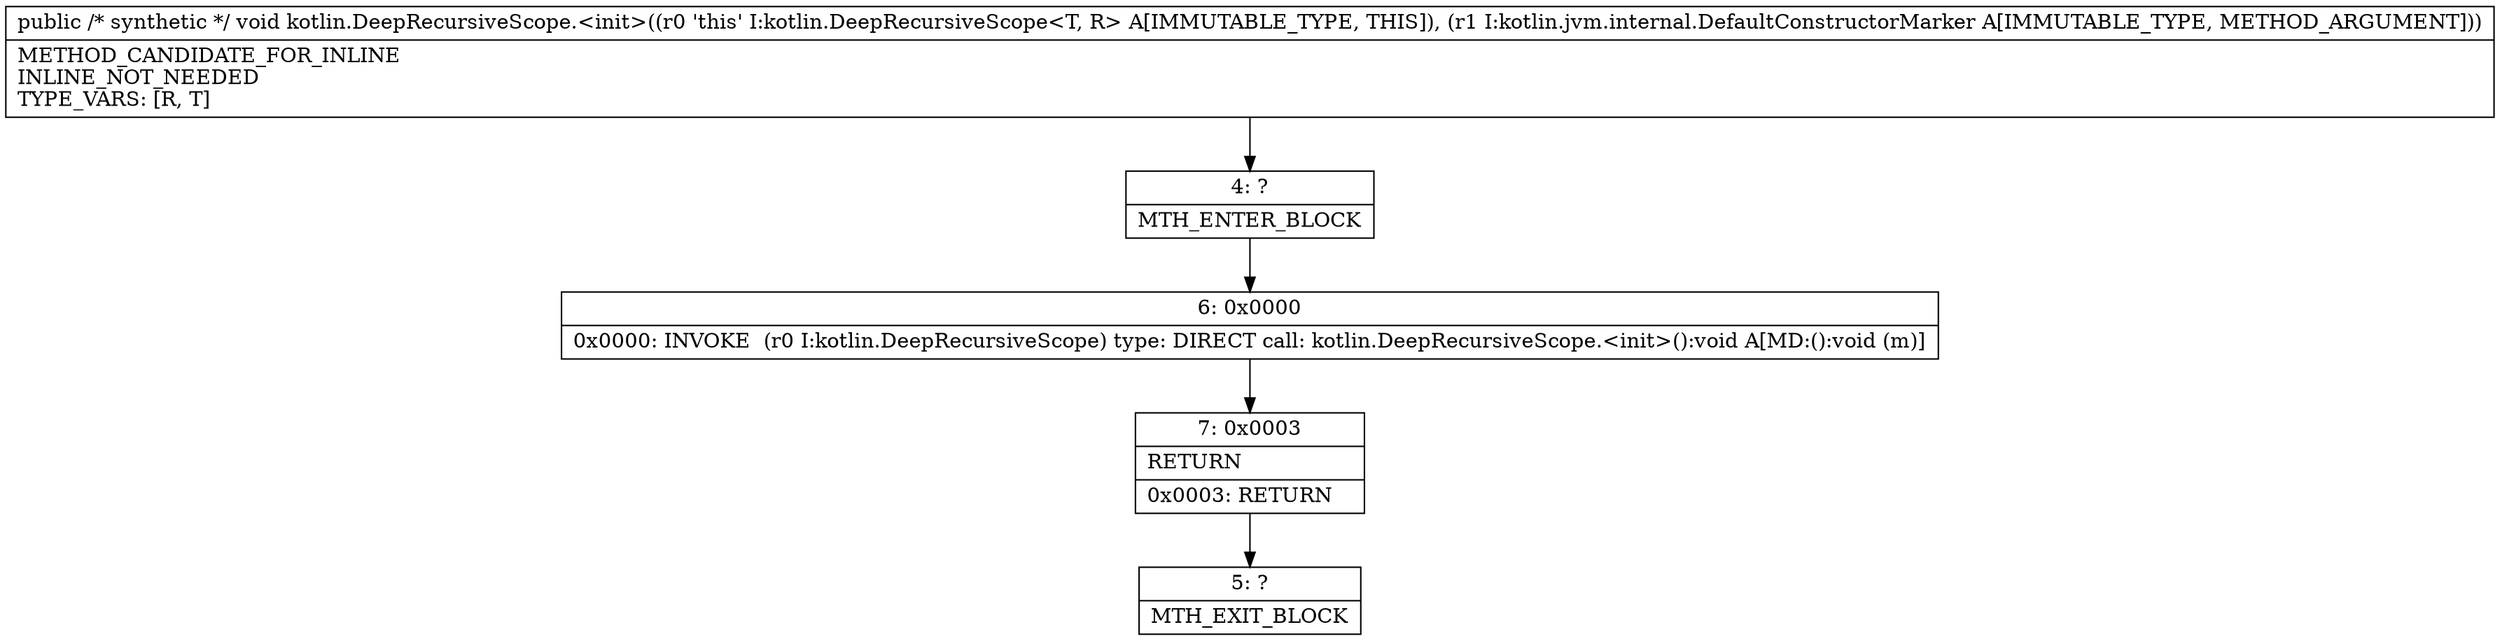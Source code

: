digraph "CFG forkotlin.DeepRecursiveScope.\<init\>(Lkotlin\/jvm\/internal\/DefaultConstructorMarker;)V" {
Node_4 [shape=record,label="{4\:\ ?|MTH_ENTER_BLOCK\l}"];
Node_6 [shape=record,label="{6\:\ 0x0000|0x0000: INVOKE  (r0 I:kotlin.DeepRecursiveScope) type: DIRECT call: kotlin.DeepRecursiveScope.\<init\>():void A[MD:():void (m)]\l}"];
Node_7 [shape=record,label="{7\:\ 0x0003|RETURN\l|0x0003: RETURN   \l}"];
Node_5 [shape=record,label="{5\:\ ?|MTH_EXIT_BLOCK\l}"];
MethodNode[shape=record,label="{public \/* synthetic *\/ void kotlin.DeepRecursiveScope.\<init\>((r0 'this' I:kotlin.DeepRecursiveScope\<T, R\> A[IMMUTABLE_TYPE, THIS]), (r1 I:kotlin.jvm.internal.DefaultConstructorMarker A[IMMUTABLE_TYPE, METHOD_ARGUMENT]))  | METHOD_CANDIDATE_FOR_INLINE\lINLINE_NOT_NEEDED\lTYPE_VARS: [R, T]\l}"];
MethodNode -> Node_4;Node_4 -> Node_6;
Node_6 -> Node_7;
Node_7 -> Node_5;
}

